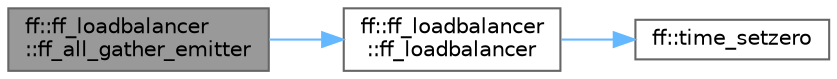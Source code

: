 digraph "ff::ff_loadbalancer::ff_all_gather_emitter"
{
 // LATEX_PDF_SIZE
  bgcolor="transparent";
  edge [fontname=Helvetica,fontsize=10,labelfontname=Helvetica,labelfontsize=10];
  node [fontname=Helvetica,fontsize=10,shape=box,height=0.2,width=0.4];
  rankdir="LR";
  Node1 [id="Node000001",label="ff::ff_loadbalancer\l::ff_all_gather_emitter",height=0.2,width=0.4,color="gray40", fillcolor="grey60", style="filled", fontcolor="black",tooltip="It gathers all tasks from input channels."];
  Node1 -> Node2 [id="edge3_Node000001_Node000002",color="steelblue1",style="solid",tooltip=" "];
  Node2 [id="Node000002",label="ff::ff_loadbalancer\l::ff_loadbalancer",height=0.2,width=0.4,color="grey40", fillcolor="white", style="filled",URL="$classff_1_1ff__loadbalancer.html#a8b8f228fd4a63d3da50be60d2b28e699",tooltip="Default constructor"];
  Node2 -> Node3 [id="edge4_Node000002_Node000003",color="steelblue1",style="solid",tooltip=" "];
  Node3 [id="Node000003",label="ff::time_setzero",height=0.2,width=0.4,color="grey40", fillcolor="white", style="filled",URL="$namespaceff.html#a21b873e8dbf6f7b80eec5be4f9fd3a60",tooltip=" "];
}
